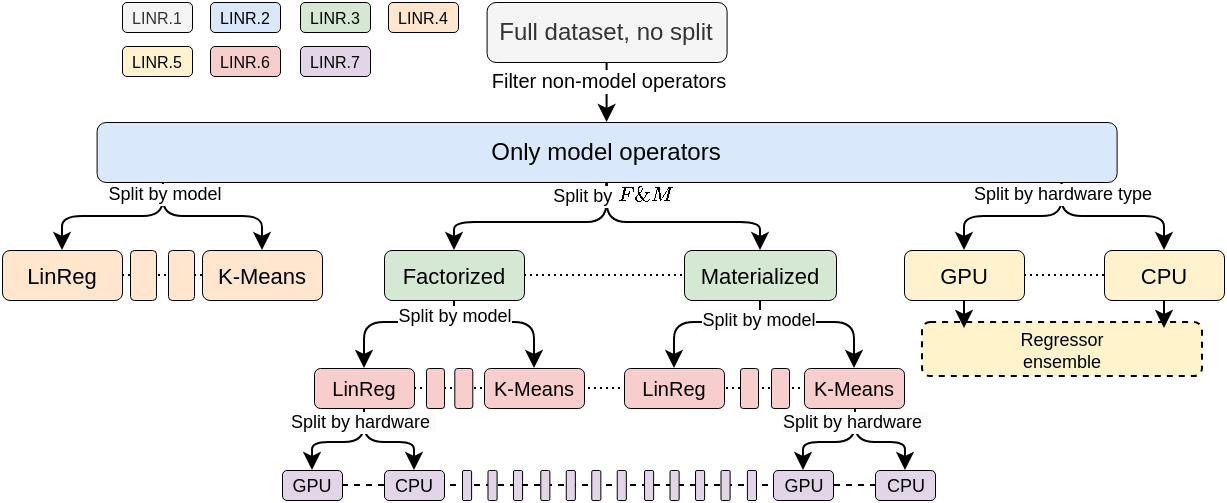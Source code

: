 <mxfile>
    <diagram id="trs140lMoVNk6_UFLpw0" name="Page-1">
        <mxGraphModel dx="885" dy="1111" grid="1" gridSize="10" guides="1" tooltips="1" connect="1" arrows="1" fold="1" page="1" pageScale="1" pageWidth="827" pageHeight="1169" math="1" shadow="0">
            <root>
                <mxCell id="0"/>
                <mxCell id="1" parent="0"/>
                <mxCell id="197" value="Regressor &lt;br&gt;ensemble" style="rounded=1;whiteSpace=wrap;html=1;fontSize=9;fillColor=#FFF3CC;strokeColor=default;dashed=1;" parent="1" vertex="1">
                    <mxGeometry x="570" y="690" width="140" height="27" as="geometry"/>
                </mxCell>
                <mxCell id="123" value="" style="edgeStyle=none;html=1;rounded=1;" parent="1" source="110" target="122" edge="1">
                    <mxGeometry relative="1" as="geometry"/>
                </mxCell>
                <mxCell id="214" value="Filter non-model operators" style="edgeLabel;html=1;align=center;verticalAlign=middle;resizable=0;points=[];fontSize=10;" parent="123" vertex="1" connectable="0">
                    <mxGeometry x="-0.403" relative="1" as="geometry">
                        <mxPoint as="offset"/>
                    </mxGeometry>
                </mxCell>
                <mxCell id="110" value="Full dataset, no split" style="rounded=1;whiteSpace=wrap;html=1;fillColor=#f5f5f5;fontColor=#333333;strokeColor=#000000;strokeWidth=0.5;" parent="1" vertex="1">
                    <mxGeometry x="352.3" y="530" width="120" height="30" as="geometry"/>
                </mxCell>
                <mxCell id="218" style="edgeStyle=none;html=1;entryX=0;entryY=0.5;entryDx=0;entryDy=0;shadow=0;dashed=1;endArrow=none;endFill=0;targetPerimeterSpacing=0;dashPattern=1 2;" parent="1" source="114" target="120" edge="1">
                    <mxGeometry relative="1" as="geometry"/>
                </mxCell>
                <mxCell id="114" value="Factorized" style="whiteSpace=wrap;html=1;rounded=1;fontSize=11;container=0;fillColor=#d5e8d4;strokeColor=#000000;strokeWidth=0.5;" parent="1" vertex="1">
                    <mxGeometry x="301.0" y="654" width="70" height="25" as="geometry"/>
                </mxCell>
                <mxCell id="120" value="Materialized" style="whiteSpace=wrap;html=1;rounded=1;fontSize=11;container=0;fillColor=#d5e8d4;strokeColor=#000000;strokeWidth=0.5;" parent="1" vertex="1">
                    <mxGeometry x="451.0" y="654" width="76" height="25" as="geometry"/>
                </mxCell>
                <mxCell id="135" style="edgeStyle=orthogonalEdgeStyle;html=1;fontSize=9;exitX=0.065;exitY=0.997;exitDx=0;exitDy=0;entryX=0.5;entryY=0;entryDx=0;entryDy=0;rounded=1;exitPerimeter=0;" parent="1" source="122" target="137" edge="1">
                    <mxGeometry relative="1" as="geometry">
                        <mxPoint x="190.3" y="650" as="sourcePoint"/>
                        <mxPoint x="485" y="600" as="targetPoint"/>
                    </mxGeometry>
                </mxCell>
                <mxCell id="170" style="edgeStyle=orthogonalEdgeStyle;html=1;fontSize=9;rounded=1;endArrow=none;endFill=0;exitX=0.5;exitY=1;exitDx=0;exitDy=0;entryX=0.468;entryY=-0.009;entryDx=0;entryDy=0;entryPerimeter=0;" parent="1" source="122" edge="1">
                    <mxGeometry relative="1" as="geometry">
                        <mxPoint x="412.26" y="629.82" as="targetPoint"/>
                    </mxGeometry>
                </mxCell>
                <mxCell id="122" value="Only model operators" style="whiteSpace=wrap;html=1;rounded=1;fillColor=#dae8fc;strokeColor=#000000;strokeWidth=0.5;" parent="1" vertex="1">
                    <mxGeometry x="157.3" y="590" width="510" height="30" as="geometry"/>
                </mxCell>
                <mxCell id="130" style="edgeStyle=orthogonalEdgeStyle;html=1;entryX=0.5;entryY=0;entryDx=0;entryDy=0;rounded=1;exitX=0.5;exitY=1;exitDx=0;exitDy=0;" parent="1" source="122" target="114" edge="1">
                    <mxGeometry relative="1" as="geometry">
                        <mxPoint x="412.514" y="650" as="sourcePoint"/>
                        <Array as="points">
                            <mxPoint x="412" y="640"/>
                            <mxPoint x="336" y="640"/>
                        </Array>
                    </mxGeometry>
                </mxCell>
                <mxCell id="131" style="edgeStyle=orthogonalEdgeStyle;html=1;entryX=0.5;entryY=0;entryDx=0;entryDy=0;rounded=1;exitX=0.5;exitY=1;exitDx=0;exitDy=0;" parent="1" source="122" target="120" edge="1">
                    <mxGeometry relative="1" as="geometry">
                        <mxPoint x="412.514" y="650" as="sourcePoint"/>
                        <Array as="points">
                            <mxPoint x="412" y="640"/>
                            <mxPoint x="489" y="640"/>
                        </Array>
                    </mxGeometry>
                </mxCell>
                <mxCell id="186" value="Split by \(F \&amp;amp; M\)" style="edgeLabel;html=1;align=center;verticalAlign=middle;resizable=0;points=[];fontSize=9;" parent="131" vertex="1" connectable="0">
                    <mxGeometry x="-0.798" y="2" relative="1" as="geometry">
                        <mxPoint y="-4" as="offset"/>
                    </mxGeometry>
                </mxCell>
                <mxCell id="140" style="edgeStyle=orthogonalEdgeStyle;html=1;fontSize=9;exitX=0.065;exitY=1.002;exitDx=0;exitDy=0;entryX=0.5;entryY=0;entryDx=0;entryDy=0;rounded=1;exitPerimeter=0;" parent="1" source="122" target="138" edge="1">
                    <mxGeometry relative="1" as="geometry">
                        <mxPoint x="190.3" y="650" as="sourcePoint"/>
                        <mxPoint x="445" y="625" as="targetPoint"/>
                    </mxGeometry>
                </mxCell>
                <mxCell id="188" value="Split by model" style="edgeLabel;html=1;align=center;verticalAlign=middle;resizable=0;points=[];fontSize=9;" parent="140" vertex="1" connectable="0">
                    <mxGeometry x="-0.854" relative="1" as="geometry">
                        <mxPoint as="offset"/>
                    </mxGeometry>
                </mxCell>
                <mxCell id="142" style="edgeStyle=orthogonalEdgeStyle;html=1;fontSize=9;exitX=0.946;exitY=1.008;exitDx=0;exitDy=0;entryX=0.5;entryY=0;entryDx=0;entryDy=0;rounded=1;exitPerimeter=0;" parent="1" source="122" target="143" edge="1">
                    <mxGeometry relative="1" as="geometry">
                        <mxPoint x="641.0" y="650.33" as="sourcePoint"/>
                        <mxPoint x="901.7" y="600.08" as="targetPoint"/>
                    </mxGeometry>
                </mxCell>
                <mxCell id="196" style="edgeStyle=none;html=1;entryX=0.5;entryY=0;entryDx=0;entryDy=0;fontSize=9;endArrow=classic;endFill=1;jumpSize=6;strokeWidth=1;" parent="1" source="143" target="195" edge="1">
                    <mxGeometry relative="1" as="geometry"/>
                </mxCell>
                <mxCell id="143" value="CPU" style="whiteSpace=wrap;html=1;rounded=1;fontSize=11;container=0;fillColor=#fff2cc;strokeColor=#000000;strokeWidth=0.5;" parent="1" vertex="1">
                    <mxGeometry x="661" y="654" width="60" height="25" as="geometry"/>
                </mxCell>
                <mxCell id="194" value="" style="edgeStyle=none;html=1;fontSize=9;endArrow=classic;endFill=1;entryX=0.5;entryY=0;entryDx=0;entryDy=0;jumpSize=6;strokeWidth=1;" parent="1" source="144" target="193" edge="1">
                    <mxGeometry relative="1" as="geometry"/>
                </mxCell>
                <mxCell id="221" style="edgeStyle=none;html=1;entryX=0;entryY=0.5;entryDx=0;entryDy=0;shadow=0;dashed=1;endArrow=none;endFill=0;targetPerimeterSpacing=0;dashPattern=1 2;" parent="1" source="144" target="143" edge="1">
                    <mxGeometry relative="1" as="geometry"/>
                </mxCell>
                <mxCell id="144" value="GPU" style="whiteSpace=wrap;html=1;rounded=1;fontSize=11;container=0;fillColor=#fff2cc;strokeColor=#000000;strokeWidth=0.5;" parent="1" vertex="1">
                    <mxGeometry x="561" y="654" width="60" height="25" as="geometry"/>
                </mxCell>
                <mxCell id="146" style="edgeStyle=orthogonalEdgeStyle;html=1;fontSize=9;exitX=0.946;exitY=1.023;exitDx=0;exitDy=0;entryX=0.5;entryY=0;entryDx=0;entryDy=0;rounded=1;exitPerimeter=0;" parent="1" source="122" target="144" edge="1">
                    <mxGeometry relative="1" as="geometry">
                        <mxPoint x="641.0" y="650.33" as="sourcePoint"/>
                        <mxPoint x="861.7" y="625.08" as="targetPoint"/>
                    </mxGeometry>
                </mxCell>
                <mxCell id="187" value="Split by hardware type" style="edgeLabel;html=1;align=center;verticalAlign=middle;resizable=0;points=[];fontSize=9;" parent="146" vertex="1" connectable="0">
                    <mxGeometry x="-0.872" relative="1" as="geometry">
                        <mxPoint as="offset"/>
                    </mxGeometry>
                </mxCell>
                <mxCell id="150" style="edgeStyle=orthogonalEdgeStyle;html=1;fontSize=10;entryX=0.5;entryY=0;entryDx=0;entryDy=0;startArrow=none;rounded=1;exitX=0.5;exitY=1;exitDx=0;exitDy=0;" parent="1" source="114" target="151" edge="1">
                    <mxGeometry relative="1" as="geometry">
                        <mxPoint x="336.007" y="726" as="sourcePoint"/>
                        <mxPoint x="-16.8" y="709.75" as="targetPoint"/>
                        <Array as="points">
                            <mxPoint x="336" y="690"/>
                            <mxPoint x="376" y="690"/>
                        </Array>
                    </mxGeometry>
                </mxCell>
                <mxCell id="220" style="edgeStyle=none;html=1;entryX=0;entryY=0.5;entryDx=0;entryDy=0;shadow=0;dashed=1;endArrow=none;endFill=0;targetPerimeterSpacing=0;dashPattern=1 2;" parent="1" source="152" target="158" edge="1">
                    <mxGeometry relative="1" as="geometry"/>
                </mxCell>
                <mxCell id="151" value="K-Means" style="whiteSpace=wrap;html=1;rounded=1;fontSize=10;fillColor=#f8cecc;strokeColor=#000000;strokeWidth=0.5;" parent="1" vertex="1">
                    <mxGeometry x="351.0" y="713" width="50" height="20" as="geometry"/>
                </mxCell>
                <mxCell id="152" value="LinReg" style="whiteSpace=wrap;html=1;rounded=1;fontSize=10;fillColor=#f8cecc;strokeColor=#000000;strokeWidth=0.5;" parent="1" vertex="1">
                    <mxGeometry x="266.0" y="713" width="50" height="20" as="geometry"/>
                </mxCell>
                <mxCell id="154" style="edgeStyle=orthogonalEdgeStyle;html=1;fontSize=10;entryX=0.5;entryY=0;entryDx=0;entryDy=0;rounded=1;exitX=0.5;exitY=1;exitDx=0;exitDy=0;" parent="1" source="114" target="152" edge="1">
                    <mxGeometry relative="1" as="geometry">
                        <mxPoint x="336" y="726" as="sourcePoint"/>
                        <mxPoint x="-56.8" y="714.75" as="targetPoint"/>
                        <Array as="points">
                            <mxPoint x="336" y="690"/>
                            <mxPoint x="291" y="690"/>
                        </Array>
                    </mxGeometry>
                </mxCell>
                <mxCell id="189" value="Split by model" style="edgeLabel;html=1;align=center;verticalAlign=middle;resizable=0;points=[];fontSize=9;" parent="154" vertex="1" connectable="0">
                    <mxGeometry x="-0.808" relative="1" as="geometry">
                        <mxPoint as="offset"/>
                    </mxGeometry>
                </mxCell>
                <mxCell id="156" style="edgeStyle=orthogonalEdgeStyle;html=1;fontSize=10;entryX=0.5;entryY=0;entryDx=0;entryDy=0;rounded=1;exitX=0.5;exitY=1;exitDx=0;exitDy=0;" parent="1" source="120" target="157" edge="1">
                    <mxGeometry relative="1" as="geometry">
                        <mxPoint x="489.0" y="726" as="sourcePoint"/>
                        <mxPoint x="101.2" y="689.75" as="targetPoint"/>
                        <Array as="points">
                            <mxPoint x="489" y="690"/>
                            <mxPoint x="446" y="690"/>
                        </Array>
                    </mxGeometry>
                </mxCell>
                <mxCell id="157" value="LinReg" style="whiteSpace=wrap;html=1;rounded=1;fontSize=10;fillColor=#f8cecc;strokeColor=#000000;strokeWidth=0.5;" parent="1" vertex="1">
                    <mxGeometry x="421.0" y="713" width="50" height="20" as="geometry"/>
                </mxCell>
                <mxCell id="158" value="K-Means" style="whiteSpace=wrap;html=1;rounded=1;fontSize=10;fillColor=#f8cecc;strokeColor=#000000;strokeWidth=0.5;" parent="1" vertex="1">
                    <mxGeometry x="511" y="713" width="50" height="20" as="geometry"/>
                </mxCell>
                <mxCell id="160" style="edgeStyle=orthogonalEdgeStyle;html=1;fontSize=10;entryX=0.5;entryY=0;entryDx=0;entryDy=0;rounded=1;exitX=0.5;exitY=1;exitDx=0;exitDy=0;" parent="1" source="120" target="158" edge="1">
                    <mxGeometry relative="1" as="geometry">
                        <mxPoint x="489.0" y="726" as="sourcePoint"/>
                        <mxPoint x="61.2" y="714.75" as="targetPoint"/>
                        <Array as="points">
                            <mxPoint x="489" y="690"/>
                            <mxPoint x="536" y="690"/>
                        </Array>
                    </mxGeometry>
                </mxCell>
                <mxCell id="190" value="&lt;span style=&quot;background-color: rgb(251, 251, 251);&quot;&gt;Split by model&lt;/span&gt;" style="edgeLabel;html=1;align=center;verticalAlign=middle;resizable=0;points=[];fontSize=9;" parent="160" vertex="1" connectable="0">
                    <mxGeometry x="-0.764" y="-1" relative="1" as="geometry">
                        <mxPoint as="offset"/>
                    </mxGeometry>
                </mxCell>
                <mxCell id="137" value="K-Means" style="whiteSpace=wrap;html=1;rounded=1;fontSize=11;fillColor=#ffe6cc;strokeColor=#000000;strokeWidth=0.5;" parent="1" vertex="1">
                    <mxGeometry x="210" y="654" width="60" height="25" as="geometry"/>
                </mxCell>
                <mxCell id="217" style="edgeStyle=none;html=1;entryX=0;entryY=0.5;entryDx=0;entryDy=0;endArrow=none;endFill=0;dashed=1;targetPerimeterSpacing=0;shadow=0;dashPattern=1 2;" parent="1" source="138" target="137" edge="1">
                    <mxGeometry relative="1" as="geometry"/>
                </mxCell>
                <mxCell id="138" value="LinReg" style="whiteSpace=wrap;html=1;rounded=1;fontSize=11;fillColor=#ffe6cc;strokeColor=#000000;strokeWidth=0.5;" parent="1" vertex="1">
                    <mxGeometry x="110" y="654" width="60" height="25" as="geometry"/>
                </mxCell>
                <mxCell id="174" style="edgeStyle=orthogonalEdgeStyle;html=1;fontSize=9;exitX=0.5;exitY=1;exitDx=0;exitDy=0;entryX=0.5;entryY=0;entryDx=0;entryDy=0;rounded=1;" parent="1" source="152" target="175" edge="1">
                    <mxGeometry relative="1" as="geometry">
                        <mxPoint x="291.0" y="793.0" as="sourcePoint"/>
                        <mxPoint x="551.7" y="739.75" as="targetPoint"/>
                        <Array as="points">
                            <mxPoint x="291" y="750"/>
                            <mxPoint x="316" y="750"/>
                        </Array>
                    </mxGeometry>
                </mxCell>
                <mxCell id="222" style="edgeStyle=none;html=1;shadow=0;dashed=1;endArrow=none;endFill=0;targetPerimeterSpacing=0;startArrow=none;exitX=1;exitY=0.5;exitDx=0;exitDy=0;" parent="1" source="176" target="201" edge="1">
                    <mxGeometry relative="1" as="geometry">
                        <mxPoint x="345" y="771.5" as="sourcePoint"/>
                    </mxGeometry>
                </mxCell>
                <mxCell id="176" value="GPU" style="whiteSpace=wrap;html=1;rounded=1;fontSize=9;container=0;fillColor=#e1d5e7;strokeColor=#000000;strokeWidth=0.5;" parent="1" vertex="1">
                    <mxGeometry x="250.0" y="764" width="30" height="15" as="geometry"/>
                </mxCell>
                <mxCell id="177" value="&lt;span style=&quot;color: rgb(0, 0, 0); font-family: Helvetica; font-size: 9px; font-style: normal; font-variant-ligatures: normal; font-variant-caps: normal; font-weight: 400; letter-spacing: normal; orphans: 2; text-align: center; text-indent: 0px; text-transform: none; widows: 2; word-spacing: 0px; -webkit-text-stroke-width: 0px; background-color: rgb(251, 251, 251); text-decoration-thickness: initial; text-decoration-style: initial; text-decoration-color: initial; float: none; display: inline !important;&quot;&gt;Split by hardware&amp;nbsp;&lt;/span&gt;" style="edgeStyle=orthogonalEdgeStyle;html=1;fontSize=9;exitX=0.5;exitY=1;exitDx=0;exitDy=0;entryX=0.5;entryY=0;entryDx=0;entryDy=0;rounded=1;" parent="1" source="152" target="176" edge="1">
                    <mxGeometry x="-0.754" y="-1" relative="1" as="geometry">
                        <mxPoint x="291.0" y="793.0" as="sourcePoint"/>
                        <mxPoint x="511.7" y="764.75" as="targetPoint"/>
                        <Array as="points">
                            <mxPoint x="291" y="750"/>
                            <mxPoint x="265" y="750"/>
                        </Array>
                        <mxPoint as="offset"/>
                    </mxGeometry>
                </mxCell>
                <mxCell id="193" value="" style="shape=image;verticalLabelPosition=bottom;labelBackgroundColor=default;verticalAlign=top;aspect=fixed;imageAspect=0;image=https://cdn-icons-png.freepik.com/512/2103/2103601.png;" parent="1" vertex="1">
                    <mxGeometry x="581" y="693" width="20" height="20" as="geometry"/>
                </mxCell>
                <mxCell id="195" value="" style="shape=image;verticalLabelPosition=bottom;labelBackgroundColor=default;verticalAlign=top;aspect=fixed;imageAspect=0;image=https://cdn-icons-png.freepik.com/512/2103/2103601.png;" parent="1" vertex="1">
                    <mxGeometry x="681" y="693" width="20" height="20" as="geometry"/>
                </mxCell>
                <mxCell id="200" style="edgeStyle=orthogonalEdgeStyle;html=1;fontSize=9;exitX=0.5;exitY=1;exitDx=0;exitDy=0;entryX=0.5;entryY=0;entryDx=0;entryDy=0;rounded=1;" parent="1" target="201" edge="1">
                    <mxGeometry relative="1" as="geometry">
                        <mxPoint x="536.5" y="733" as="sourcePoint"/>
                        <mxPoint x="797.2" y="739.75" as="targetPoint"/>
                        <Array as="points">
                            <mxPoint x="536.5" y="750"/>
                            <mxPoint x="561.5" y="750"/>
                        </Array>
                    </mxGeometry>
                </mxCell>
                <mxCell id="201" value="CPU" style="whiteSpace=wrap;html=1;rounded=1;fontSize=9;container=0;fillColor=#e1d5e7;strokeColor=#000000;strokeWidth=0.5;" parent="1" vertex="1">
                    <mxGeometry x="546.5" y="764" width="30" height="15" as="geometry"/>
                </mxCell>
                <mxCell id="203" value="&lt;span style=&quot;color: rgb(0, 0, 0); font-family: Helvetica; font-size: 9px; font-style: normal; font-variant-ligatures: normal; font-variant-caps: normal; font-weight: 400; letter-spacing: normal; orphans: 2; text-align: center; text-indent: 0px; text-transform: none; widows: 2; word-spacing: 0px; -webkit-text-stroke-width: 0px; background-color: rgb(251, 251, 251); text-decoration-thickness: initial; text-decoration-style: initial; text-decoration-color: initial; float: none; display: inline !important;&quot;&gt;Split by hardware&amp;nbsp;&lt;/span&gt;" style="edgeStyle=orthogonalEdgeStyle;html=1;fontSize=9;exitX=0.5;exitY=1;exitDx=0;exitDy=0;entryX=0.5;entryY=0;entryDx=0;entryDy=0;rounded=1;" parent="1" target="202" edge="1">
                    <mxGeometry x="-0.754" y="-1" relative="1" as="geometry">
                        <mxPoint x="536.5" y="733" as="sourcePoint"/>
                        <mxPoint x="757.2" y="764.75" as="targetPoint"/>
                        <Array as="points">
                            <mxPoint x="536.5" y="750"/>
                            <mxPoint x="510.5" y="750"/>
                        </Array>
                        <mxPoint as="offset"/>
                    </mxGeometry>
                </mxCell>
                <mxCell id="207" value="LINR.1" style="rounded=1;whiteSpace=wrap;html=1;fontSize=8;fillColor=#f5f5f5;fontColor=#333333;strokeColor=#000000;strokeWidth=0.5;" parent="1" vertex="1">
                    <mxGeometry x="170" y="530" width="35" height="15" as="geometry"/>
                </mxCell>
                <mxCell id="208" value="LINR.5" style="rounded=1;whiteSpace=wrap;html=1;fontSize=8;fillColor=#fff2cc;strokeColor=#000000;strokeWidth=0.5;" parent="1" vertex="1">
                    <mxGeometry x="170" y="552" width="35" height="15" as="geometry"/>
                </mxCell>
                <mxCell id="209" value="LINR.2" style="rounded=1;whiteSpace=wrap;html=1;fontSize=8;fillColor=#dae8fc;strokeColor=#000000;strokeWidth=0.5;" parent="1" vertex="1">
                    <mxGeometry x="214" y="530" width="35" height="15" as="geometry"/>
                </mxCell>
                <mxCell id="210" value="LINR.6" style="rounded=1;whiteSpace=wrap;html=1;fontSize=8;fillColor=#f8cecc;strokeColor=#000000;strokeWidth=0.5;" parent="1" vertex="1">
                    <mxGeometry x="214" y="552" width="35" height="15" as="geometry"/>
                </mxCell>
                <mxCell id="211" value="LINR.3" style="rounded=1;whiteSpace=wrap;html=1;fontSize=8;fillColor=#d5e8d4;strokeColor=#000000;strokeWidth=0.5;" parent="1" vertex="1">
                    <mxGeometry x="259" y="530" width="35" height="15" as="geometry"/>
                </mxCell>
                <mxCell id="212" value="LINR.7" style="rounded=1;whiteSpace=wrap;html=1;fontSize=8;fillColor=#e1d5e7;strokeColor=#000000;strokeWidth=0.5;" parent="1" vertex="1">
                    <mxGeometry x="259" y="552" width="35" height="15" as="geometry"/>
                </mxCell>
                <mxCell id="213" value="LINR.4" style="rounded=1;whiteSpace=wrap;html=1;fontSize=8;fillColor=#ffe6cc;strokeColor=#000000;strokeWidth=0.5;" parent="1" vertex="1">
                    <mxGeometry x="303" y="530" width="35" height="15" as="geometry"/>
                </mxCell>
                <mxCell id="202" value="GPU" style="whiteSpace=wrap;html=1;rounded=1;fontSize=9;container=0;fillColor=#e1d5e7;strokeColor=#000000;strokeWidth=0.5;" parent="1" vertex="1">
                    <mxGeometry x="495.5" y="764" width="30" height="15" as="geometry"/>
                </mxCell>
                <mxCell id="175" value="CPU" style="whiteSpace=wrap;html=1;rounded=1;fontSize=9;container=0;fillColor=#e1d5e7;strokeColor=#000000;strokeWidth=0.5;" parent="1" vertex="1">
                    <mxGeometry x="301.0" y="764" width="30" height="15" as="geometry"/>
                </mxCell>
                <mxCell id="226" value="" style="whiteSpace=wrap;html=1;rounded=1;fontSize=10;fillColor=#f8cecc;strokeColor=#000000;strokeWidth=0.5;" parent="1" vertex="1">
                    <mxGeometry x="322" y="713" width="9" height="20" as="geometry"/>
                </mxCell>
                <mxCell id="227" value="" style="whiteSpace=wrap;html=1;rounded=1;fontSize=10;fillColor=#f8cecc;strokeColor=#000000;strokeWidth=0.5;" parent="1" vertex="1">
                    <mxGeometry x="336.15" y="713" width="9" height="20" as="geometry"/>
                </mxCell>
                <mxCell id="228" value="" style="whiteSpace=wrap;html=1;rounded=1;fontSize=10;fillColor=#f8cecc;strokeColor=#000000;strokeWidth=0.5;" parent="1" vertex="1">
                    <mxGeometry x="479" y="713" width="9" height="20" as="geometry"/>
                </mxCell>
                <mxCell id="229" value="" style="whiteSpace=wrap;html=1;rounded=1;fontSize=10;fillColor=#f8cecc;strokeColor=#000000;strokeWidth=0.5;" parent="1" vertex="1">
                    <mxGeometry x="494.5" y="713" width="9" height="20" as="geometry"/>
                </mxCell>
                <mxCell id="245" value="" style="group" parent="1" vertex="1" connectable="0">
                    <mxGeometry x="340" y="764" width="147" height="15" as="geometry"/>
                </mxCell>
                <mxCell id="233" value="" style="whiteSpace=wrap;html=1;rounded=1;fontSize=9;container=0;fillColor=#e1d5e7;strokeColor=#000000;strokeWidth=0.5;" parent="245" vertex="1">
                    <mxGeometry width="4.551" height="15" as="geometry"/>
                </mxCell>
                <mxCell id="234" value="" style="whiteSpace=wrap;html=1;rounded=1;fontSize=9;container=0;fillColor=#e1d5e7;strokeColor=#000000;strokeWidth=0.5;" parent="245" vertex="1">
                    <mxGeometry x="12.743" width="4.551" height="15" as="geometry"/>
                </mxCell>
                <mxCell id="235" value="" style="whiteSpace=wrap;html=1;rounded=1;fontSize=9;container=0;fillColor=#e1d5e7;strokeColor=#000000;strokeWidth=0.5;" parent="245" vertex="1">
                    <mxGeometry x="25.486" width="4.551" height="15" as="geometry"/>
                </mxCell>
                <mxCell id="236" value="" style="whiteSpace=wrap;html=1;rounded=1;fontSize=9;container=0;fillColor=#e1d5e7;strokeColor=#000000;strokeWidth=0.5;" parent="245" vertex="1">
                    <mxGeometry x="39.139" width="4.551" height="15" as="geometry"/>
                </mxCell>
                <mxCell id="237" value="" style="whiteSpace=wrap;html=1;rounded=1;fontSize=9;container=0;fillColor=#e1d5e7;strokeColor=#000000;strokeWidth=0.5;" parent="245" vertex="1">
                    <mxGeometry x="51.882" width="4.551" height="15" as="geometry"/>
                </mxCell>
                <mxCell id="238" value="" style="whiteSpace=wrap;html=1;rounded=1;fontSize=9;container=0;fillColor=#e1d5e7;strokeColor=#000000;strokeWidth=0.5;" parent="245" vertex="1">
                    <mxGeometry x="64.625" width="4.551" height="15" as="geometry"/>
                </mxCell>
                <mxCell id="239" value="" style="whiteSpace=wrap;html=1;rounded=1;fontSize=9;container=0;fillColor=#e1d5e7;strokeColor=#000000;strokeWidth=0.5;" parent="245" vertex="1">
                    <mxGeometry x="77.368" width="4.551" height="15" as="geometry"/>
                </mxCell>
                <mxCell id="240" value="" style="whiteSpace=wrap;html=1;rounded=1;fontSize=9;container=0;fillColor=#e1d5e7;strokeColor=#000000;strokeWidth=0.5;" parent="245" vertex="1">
                    <mxGeometry x="91.022" width="4.551" height="15" as="geometry"/>
                </mxCell>
                <mxCell id="241" value="" style="whiteSpace=wrap;html=1;rounded=1;fontSize=9;container=0;fillColor=#e1d5e7;strokeColor=#000000;strokeWidth=0.5;" parent="245" vertex="1">
                    <mxGeometry x="103.765" width="4.551" height="15" as="geometry"/>
                </mxCell>
                <mxCell id="242" value="" style="whiteSpace=wrap;html=1;rounded=1;fontSize=9;container=0;fillColor=#e1d5e7;strokeColor=#000000;strokeWidth=0.5;" parent="245" vertex="1">
                    <mxGeometry x="116.508" width="4.551" height="15" as="geometry"/>
                </mxCell>
                <mxCell id="243" value="" style="whiteSpace=wrap;html=1;rounded=1;fontSize=9;container=0;fillColor=#e1d5e7;strokeColor=#000000;strokeWidth=0.5;" parent="245" vertex="1">
                    <mxGeometry x="129.251" width="4.551" height="15" as="geometry"/>
                </mxCell>
                <mxCell id="244" value="" style="whiteSpace=wrap;html=1;rounded=1;fontSize=9;container=0;fillColor=#e1d5e7;strokeColor=#000000;strokeWidth=0.5;" parent="245" vertex="1">
                    <mxGeometry x="142.449" width="4.551" height="15" as="geometry"/>
                </mxCell>
                <mxCell id="246" value="" style="whiteSpace=wrap;html=1;rounded=1;fontSize=11;fillColor=#ffe6cc;strokeColor=#000000;strokeWidth=0.5;" parent="1" vertex="1">
                    <mxGeometry x="174" y="654" width="13" height="25" as="geometry"/>
                </mxCell>
                <mxCell id="247" value="" style="whiteSpace=wrap;html=1;rounded=1;fontSize=11;fillColor=#ffe6cc;strokeColor=#000000;strokeWidth=0.5;" parent="1" vertex="1">
                    <mxGeometry x="193" y="654" width="13" height="25" as="geometry"/>
                </mxCell>
            </root>
        </mxGraphModel>
    </diagram>
</mxfile>